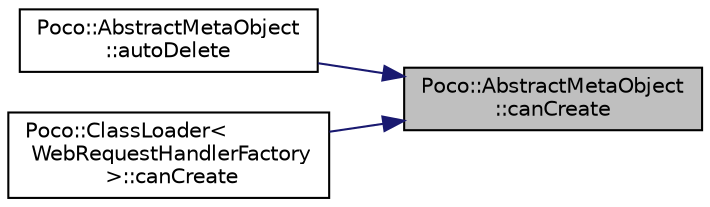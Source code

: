 digraph "Poco::AbstractMetaObject::canCreate"
{
 // LATEX_PDF_SIZE
  edge [fontname="Helvetica",fontsize="10",labelfontname="Helvetica",labelfontsize="10"];
  node [fontname="Helvetica",fontsize="10",shape=record];
  rankdir="RL";
  Node1 [label="Poco::AbstractMetaObject\l::canCreate",height=0.2,width=0.4,color="black", fillcolor="grey75", style="filled", fontcolor="black",tooltip=" "];
  Node1 -> Node2 [dir="back",color="midnightblue",fontsize="10",style="solid"];
  Node2 [label="Poco::AbstractMetaObject\l::autoDelete",height=0.2,width=0.4,color="black", fillcolor="white", style="filled",URL="$classPoco_1_1AbstractMetaObject.html#af214cd06b8e1622e2e461b6f96c56bc0",tooltip=" "];
  Node1 -> Node3 [dir="back",color="midnightblue",fontsize="10",style="solid"];
  Node3 [label="Poco::ClassLoader\<\l WebRequestHandlerFactory\l \>::canCreate",height=0.2,width=0.4,color="black", fillcolor="white", style="filled",URL="$classPoco_1_1ClassLoader.html#af6337e3c01f4bbf47a115860b28ba443",tooltip=" "];
}
